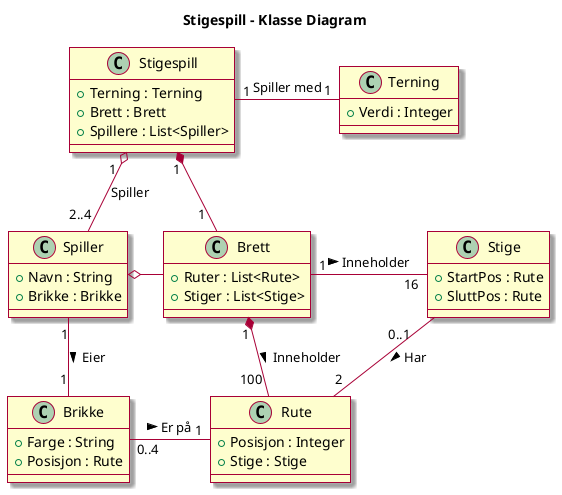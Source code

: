 @startuml Klassediagram

skin rose

title Stigespill - Klasse Diagram

class Stigespill{
	+Terning : Terning
	+Brett : Brett
	+Spillere : List<Spiller>
}
class Brett{
	+Ruter : List<Rute>
	+Stiger : List<Stige>
}
class Rute{
	+Posisjon : Integer
	+Stige : Stige
}
class Stige{
	+StartPos : Rute
	+SluttPos : Rute
}
class Spiller{
	+Navn : String
	+Brikke : Brikke
}
class Brikke{
	+Farge : String
	+Posisjon : Rute
}
class Terning{
	+Verdi : Integer
}

Brett "1" *-down- "100 " Rute: Inneholder >
Brett "1   " -right- " 16" Stige: Inneholder >
Stige "0..1    " -down- "2" Rute : Har >
Stigespill "1  " o-down- "2..4" Spiller: Spiller
Stigespill "1" *-down- "1  " Brett
Stigespill "1   " -right- "   1" Terning: Spiller med
Spiller "1" -down- "1" Brikke: Eier >
Spiller o-right- Brett
Brikke "0..4" -right- "   1" Rute: Er på >

@enduml